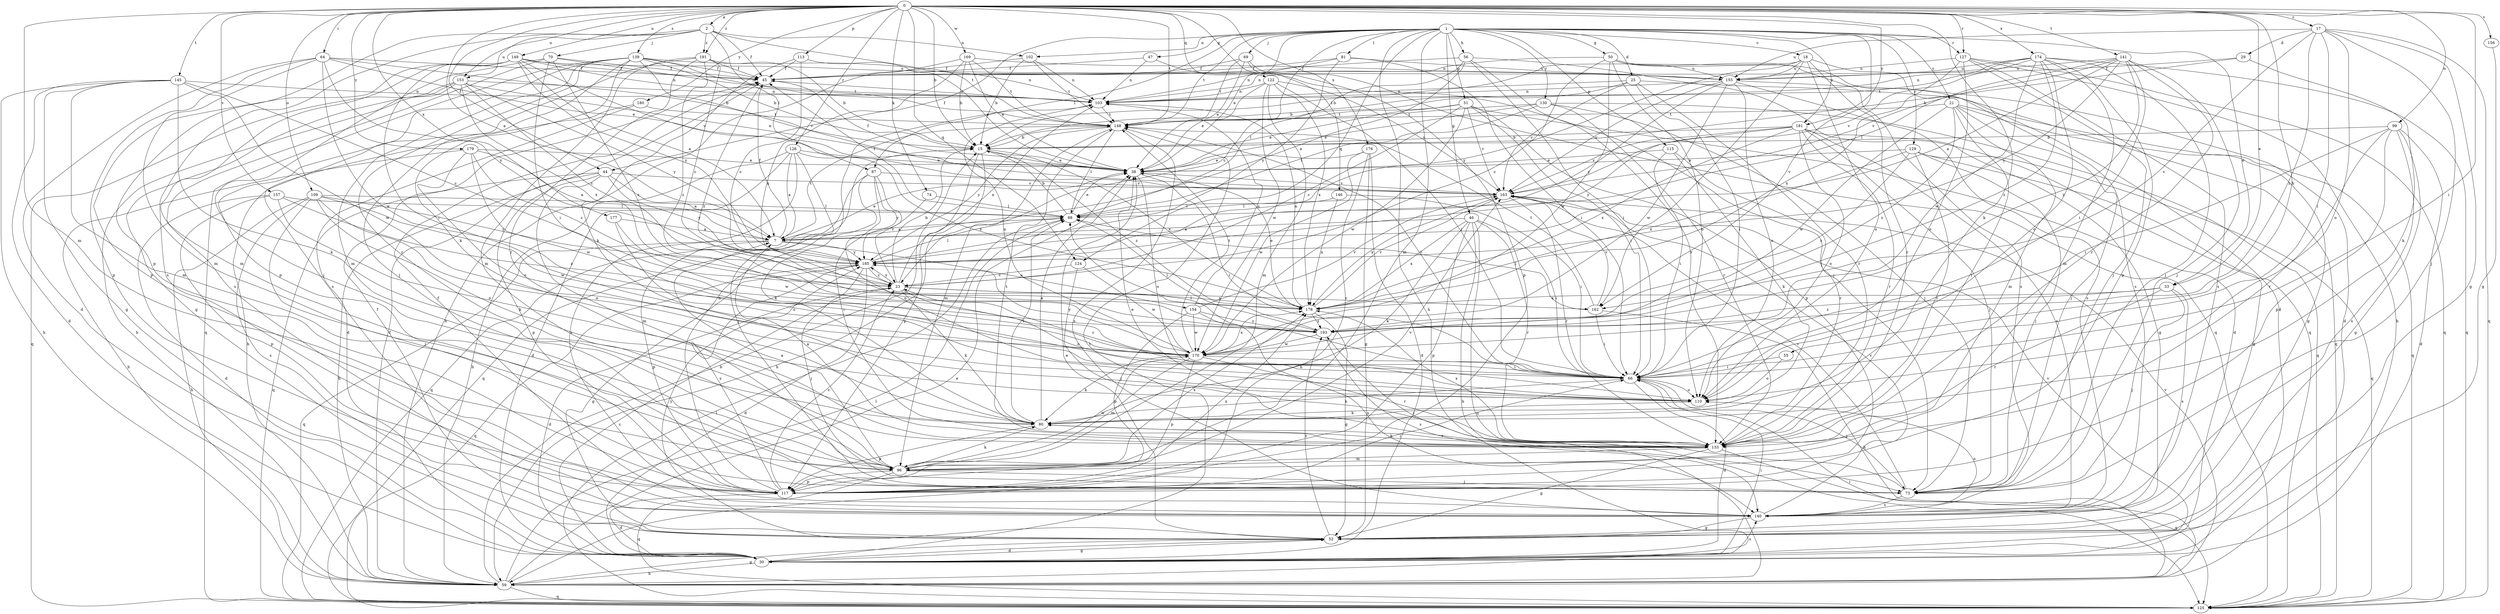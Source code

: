 strict digraph  {
0;
1;
2;
7;
15;
17;
18;
21;
23;
25;
29;
30;
33;
38;
44;
45;
46;
47;
50;
51;
52;
55;
56;
59;
64;
66;
69;
70;
73;
74;
80;
81;
87;
88;
96;
99;
102;
103;
109;
110;
113;
115;
117;
122;
124;
125;
126;
127;
129;
130;
133;
139;
140;
141;
145;
146;
148;
149;
153;
154;
155;
156;
157;
162;
163;
169;
170;
174;
176;
177;
178;
179;
180;
181;
185;
191;
193;
0 -> 2  [label=a];
0 -> 7  [label=a];
0 -> 15  [label=b];
0 -> 17  [label=c];
0 -> 33  [label=e];
0 -> 44  [label=f];
0 -> 55  [label=h];
0 -> 64  [label=i];
0 -> 66  [label=i];
0 -> 74  [label=k];
0 -> 80  [label=k];
0 -> 96  [label=m];
0 -> 99  [label=n];
0 -> 109  [label=o];
0 -> 113  [label=p];
0 -> 122  [label=q];
0 -> 124  [label=q];
0 -> 126  [label=r];
0 -> 127  [label=r];
0 -> 139  [label=s];
0 -> 141  [label=t];
0 -> 145  [label=t];
0 -> 146  [label=t];
0 -> 148  [label=t];
0 -> 149  [label=u];
0 -> 153  [label=u];
0 -> 156  [label=v];
0 -> 157  [label=v];
0 -> 169  [label=w];
0 -> 174  [label=x];
0 -> 176  [label=x];
0 -> 177  [label=x];
0 -> 179  [label=y];
0 -> 180  [label=y];
0 -> 181  [label=y];
0 -> 191  [label=z];
1 -> 18  [label=c];
1 -> 21  [label=c];
1 -> 23  [label=c];
1 -> 25  [label=d];
1 -> 33  [label=e];
1 -> 38  [label=e];
1 -> 44  [label=f];
1 -> 46  [label=g];
1 -> 47  [label=g];
1 -> 50  [label=g];
1 -> 51  [label=g];
1 -> 56  [label=h];
1 -> 59  [label=h];
1 -> 69  [label=j];
1 -> 81  [label=l];
1 -> 87  [label=l];
1 -> 96  [label=m];
1 -> 102  [label=n];
1 -> 115  [label=p];
1 -> 124  [label=q];
1 -> 127  [label=r];
1 -> 129  [label=r];
1 -> 130  [label=r];
1 -> 148  [label=t];
1 -> 162  [label=v];
1 -> 181  [label=y];
2 -> 45  [label=f];
2 -> 70  [label=j];
2 -> 87  [label=l];
2 -> 102  [label=n];
2 -> 117  [label=p];
2 -> 140  [label=s];
2 -> 148  [label=t];
2 -> 153  [label=u];
2 -> 191  [label=z];
7 -> 38  [label=e];
7 -> 45  [label=f];
7 -> 117  [label=p];
7 -> 125  [label=q];
7 -> 148  [label=t];
7 -> 154  [label=u];
7 -> 185  [label=y];
15 -> 38  [label=e];
15 -> 59  [label=h];
15 -> 117  [label=p];
15 -> 125  [label=q];
15 -> 178  [label=x];
15 -> 193  [label=z];
17 -> 29  [label=d];
17 -> 52  [label=g];
17 -> 66  [label=i];
17 -> 73  [label=j];
17 -> 110  [label=o];
17 -> 125  [label=q];
17 -> 155  [label=u];
17 -> 162  [label=v];
17 -> 193  [label=z];
18 -> 15  [label=b];
18 -> 110  [label=o];
18 -> 133  [label=r];
18 -> 140  [label=s];
18 -> 155  [label=u];
18 -> 162  [label=v];
18 -> 185  [label=y];
21 -> 52  [label=g];
21 -> 73  [label=j];
21 -> 96  [label=m];
21 -> 125  [label=q];
21 -> 133  [label=r];
21 -> 148  [label=t];
21 -> 170  [label=w];
21 -> 193  [label=z];
23 -> 15  [label=b];
23 -> 30  [label=d];
23 -> 80  [label=k];
23 -> 103  [label=n];
23 -> 110  [label=o];
23 -> 162  [label=v];
23 -> 178  [label=x];
23 -> 185  [label=y];
25 -> 15  [label=b];
25 -> 66  [label=i];
25 -> 103  [label=n];
25 -> 125  [label=q];
25 -> 133  [label=r];
25 -> 163  [label=v];
29 -> 15  [label=b];
29 -> 45  [label=f];
29 -> 80  [label=k];
30 -> 23  [label=c];
30 -> 52  [label=g];
30 -> 59  [label=h];
30 -> 66  [label=i];
30 -> 140  [label=s];
30 -> 148  [label=t];
30 -> 163  [label=v];
33 -> 73  [label=j];
33 -> 133  [label=r];
33 -> 140  [label=s];
33 -> 178  [label=x];
33 -> 193  [label=z];
38 -> 45  [label=f];
38 -> 66  [label=i];
38 -> 110  [label=o];
38 -> 163  [label=v];
44 -> 7  [label=a];
44 -> 59  [label=h];
44 -> 96  [label=m];
44 -> 117  [label=p];
44 -> 125  [label=q];
44 -> 163  [label=v];
44 -> 185  [label=y];
45 -> 103  [label=n];
45 -> 193  [label=z];
46 -> 7  [label=a];
46 -> 59  [label=h];
46 -> 66  [label=i];
46 -> 80  [label=k];
46 -> 117  [label=p];
46 -> 125  [label=q];
46 -> 133  [label=r];
46 -> 178  [label=x];
47 -> 45  [label=f];
47 -> 73  [label=j];
47 -> 103  [label=n];
50 -> 23  [label=c];
50 -> 30  [label=d];
50 -> 103  [label=n];
50 -> 110  [label=o];
50 -> 140  [label=s];
50 -> 155  [label=u];
50 -> 170  [label=w];
51 -> 23  [label=c];
51 -> 30  [label=d];
51 -> 38  [label=e];
51 -> 66  [label=i];
51 -> 117  [label=p];
51 -> 148  [label=t];
51 -> 163  [label=v];
51 -> 170  [label=w];
52 -> 30  [label=d];
52 -> 38  [label=e];
52 -> 45  [label=f];
52 -> 185  [label=y];
52 -> 193  [label=z];
55 -> 66  [label=i];
55 -> 110  [label=o];
56 -> 7  [label=a];
56 -> 45  [label=f];
56 -> 66  [label=i];
56 -> 88  [label=l];
56 -> 125  [label=q];
56 -> 133  [label=r];
59 -> 15  [label=b];
59 -> 38  [label=e];
59 -> 45  [label=f];
59 -> 52  [label=g];
59 -> 66  [label=i];
59 -> 88  [label=l];
59 -> 125  [label=q];
59 -> 163  [label=v];
64 -> 15  [label=b];
64 -> 30  [label=d];
64 -> 38  [label=e];
64 -> 45  [label=f];
64 -> 96  [label=m];
64 -> 117  [label=p];
64 -> 170  [label=w];
64 -> 185  [label=y];
66 -> 23  [label=c];
66 -> 30  [label=d];
66 -> 73  [label=j];
66 -> 80  [label=k];
66 -> 88  [label=l];
66 -> 110  [label=o];
66 -> 148  [label=t];
69 -> 38  [label=e];
69 -> 45  [label=f];
69 -> 117  [label=p];
69 -> 125  [label=q];
69 -> 148  [label=t];
70 -> 45  [label=f];
70 -> 66  [label=i];
70 -> 73  [label=j];
70 -> 103  [label=n];
70 -> 140  [label=s];
70 -> 193  [label=z];
73 -> 140  [label=s];
73 -> 163  [label=v];
73 -> 193  [label=z];
74 -> 88  [label=l];
74 -> 110  [label=o];
80 -> 38  [label=e];
80 -> 88  [label=l];
80 -> 117  [label=p];
80 -> 133  [label=r];
81 -> 45  [label=f];
81 -> 66  [label=i];
81 -> 103  [label=n];
81 -> 155  [label=u];
81 -> 185  [label=y];
87 -> 23  [label=c];
87 -> 80  [label=k];
87 -> 125  [label=q];
87 -> 133  [label=r];
87 -> 163  [label=v];
87 -> 185  [label=y];
88 -> 7  [label=a];
88 -> 15  [label=b];
88 -> 38  [label=e];
88 -> 45  [label=f];
96 -> 7  [label=a];
96 -> 73  [label=j];
96 -> 80  [label=k];
96 -> 117  [label=p];
96 -> 125  [label=q];
96 -> 163  [label=v];
96 -> 170  [label=w];
96 -> 178  [label=x];
99 -> 15  [label=b];
99 -> 30  [label=d];
99 -> 52  [label=g];
99 -> 66  [label=i];
99 -> 117  [label=p];
99 -> 133  [label=r];
99 -> 140  [label=s];
102 -> 15  [label=b];
102 -> 45  [label=f];
102 -> 103  [label=n];
102 -> 148  [label=t];
103 -> 148  [label=t];
109 -> 59  [label=h];
109 -> 73  [label=j];
109 -> 80  [label=k];
109 -> 88  [label=l];
109 -> 110  [label=o];
109 -> 140  [label=s];
109 -> 170  [label=w];
109 -> 185  [label=y];
110 -> 80  [label=k];
113 -> 23  [label=c];
113 -> 38  [label=e];
113 -> 45  [label=f];
113 -> 80  [label=k];
115 -> 38  [label=e];
115 -> 66  [label=i];
115 -> 80  [label=k];
115 -> 133  [label=r];
117 -> 23  [label=c];
117 -> 30  [label=d];
117 -> 66  [label=i];
117 -> 103  [label=n];
117 -> 178  [label=x];
117 -> 185  [label=y];
122 -> 38  [label=e];
122 -> 66  [label=i];
122 -> 96  [label=m];
122 -> 103  [label=n];
122 -> 163  [label=v];
122 -> 170  [label=w];
122 -> 178  [label=x];
124 -> 23  [label=c];
124 -> 73  [label=j];
124 -> 170  [label=w];
125 -> 88  [label=l];
126 -> 7  [label=a];
126 -> 30  [label=d];
126 -> 38  [label=e];
126 -> 59  [label=h];
126 -> 73  [label=j];
126 -> 140  [label=s];
126 -> 178  [label=x];
127 -> 59  [label=h];
127 -> 73  [label=j];
127 -> 110  [label=o];
127 -> 125  [label=q];
127 -> 140  [label=s];
127 -> 155  [label=u];
127 -> 178  [label=x];
129 -> 38  [label=e];
129 -> 52  [label=g];
129 -> 73  [label=j];
129 -> 125  [label=q];
129 -> 133  [label=r];
129 -> 178  [label=x];
129 -> 193  [label=z];
130 -> 38  [label=e];
130 -> 73  [label=j];
130 -> 88  [label=l];
130 -> 125  [label=q];
130 -> 133  [label=r];
130 -> 148  [label=t];
133 -> 7  [label=a];
133 -> 38  [label=e];
133 -> 52  [label=g];
133 -> 80  [label=k];
133 -> 96  [label=m];
133 -> 125  [label=q];
133 -> 148  [label=t];
133 -> 178  [label=x];
139 -> 15  [label=b];
139 -> 45  [label=f];
139 -> 73  [label=j];
139 -> 80  [label=k];
139 -> 96  [label=m];
139 -> 103  [label=n];
139 -> 117  [label=p];
139 -> 125  [label=q];
139 -> 133  [label=r];
139 -> 148  [label=t];
139 -> 163  [label=v];
140 -> 45  [label=f];
140 -> 52  [label=g];
140 -> 110  [label=o];
140 -> 163  [label=v];
141 -> 7  [label=a];
141 -> 66  [label=i];
141 -> 73  [label=j];
141 -> 88  [label=l];
141 -> 133  [label=r];
141 -> 155  [label=u];
141 -> 163  [label=v];
141 -> 185  [label=y];
141 -> 193  [label=z];
145 -> 23  [label=c];
145 -> 30  [label=d];
145 -> 52  [label=g];
145 -> 59  [label=h];
145 -> 80  [label=k];
145 -> 96  [label=m];
145 -> 103  [label=n];
145 -> 170  [label=w];
146 -> 66  [label=i];
146 -> 88  [label=l];
146 -> 178  [label=x];
148 -> 15  [label=b];
148 -> 88  [label=l];
148 -> 96  [label=m];
148 -> 140  [label=s];
148 -> 185  [label=y];
149 -> 7  [label=a];
149 -> 45  [label=f];
149 -> 66  [label=i];
149 -> 96  [label=m];
149 -> 103  [label=n];
149 -> 117  [label=p];
149 -> 155  [label=u];
149 -> 163  [label=v];
149 -> 185  [label=y];
153 -> 23  [label=c];
153 -> 38  [label=e];
153 -> 52  [label=g];
153 -> 59  [label=h];
153 -> 103  [label=n];
153 -> 125  [label=q];
153 -> 178  [label=x];
153 -> 185  [label=y];
154 -> 103  [label=n];
154 -> 117  [label=p];
154 -> 140  [label=s];
154 -> 163  [label=v];
154 -> 170  [label=w];
154 -> 193  [label=z];
155 -> 30  [label=d];
155 -> 103  [label=n];
155 -> 110  [label=o];
155 -> 140  [label=s];
155 -> 163  [label=v];
155 -> 170  [label=w];
155 -> 185  [label=y];
156 -> 52  [label=g];
157 -> 30  [label=d];
157 -> 88  [label=l];
157 -> 110  [label=o];
157 -> 117  [label=p];
157 -> 193  [label=z];
162 -> 59  [label=h];
162 -> 66  [label=i];
162 -> 88  [label=l];
162 -> 148  [label=t];
162 -> 163  [label=v];
163 -> 88  [label=l];
163 -> 133  [label=r];
163 -> 178  [label=x];
169 -> 15  [label=b];
169 -> 38  [label=e];
169 -> 59  [label=h];
169 -> 148  [label=t];
169 -> 155  [label=u];
169 -> 178  [label=x];
170 -> 66  [label=i];
170 -> 80  [label=k];
170 -> 96  [label=m];
170 -> 103  [label=n];
170 -> 117  [label=p];
170 -> 133  [label=r];
170 -> 148  [label=t];
170 -> 178  [label=x];
170 -> 185  [label=y];
174 -> 73  [label=j];
174 -> 96  [label=m];
174 -> 103  [label=n];
174 -> 110  [label=o];
174 -> 117  [label=p];
174 -> 125  [label=q];
174 -> 148  [label=t];
174 -> 155  [label=u];
174 -> 163  [label=v];
174 -> 170  [label=w];
174 -> 193  [label=z];
176 -> 30  [label=d];
176 -> 38  [label=e];
176 -> 52  [label=g];
176 -> 59  [label=h];
176 -> 170  [label=w];
177 -> 7  [label=a];
177 -> 110  [label=o];
177 -> 170  [label=w];
178 -> 38  [label=e];
178 -> 52  [label=g];
178 -> 103  [label=n];
178 -> 163  [label=v];
178 -> 193  [label=z];
179 -> 7  [label=a];
179 -> 23  [label=c];
179 -> 38  [label=e];
179 -> 59  [label=h];
179 -> 110  [label=o];
179 -> 170  [label=w];
180 -> 30  [label=d];
180 -> 59  [label=h];
180 -> 148  [label=t];
181 -> 15  [label=b];
181 -> 52  [label=g];
181 -> 73  [label=j];
181 -> 110  [label=o];
181 -> 133  [label=r];
181 -> 140  [label=s];
181 -> 163  [label=v];
181 -> 178  [label=x];
181 -> 185  [label=y];
185 -> 23  [label=c];
185 -> 30  [label=d];
185 -> 52  [label=g];
185 -> 73  [label=j];
185 -> 88  [label=l];
185 -> 125  [label=q];
191 -> 15  [label=b];
191 -> 23  [label=c];
191 -> 45  [label=f];
191 -> 96  [label=m];
191 -> 133  [label=r];
191 -> 140  [label=s];
191 -> 193  [label=z];
193 -> 88  [label=l];
193 -> 140  [label=s];
193 -> 170  [label=w];
}
